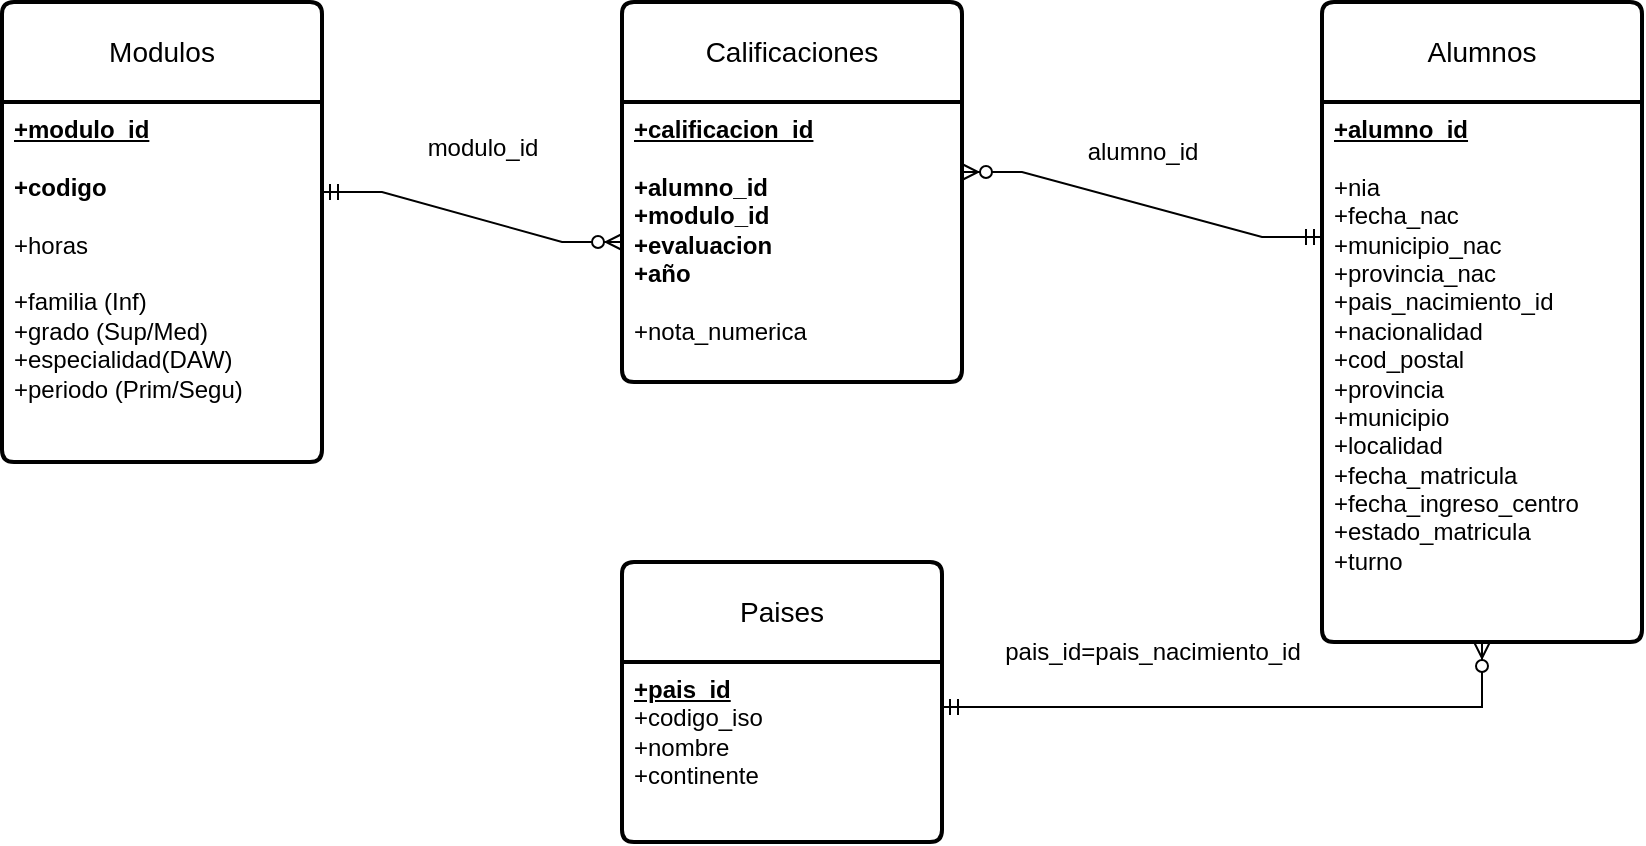 <mxfile version="24.3.0" type="device">
  <diagram id="R2lEEEUBdFMjLlhIrx00" name="Page-1">
    <mxGraphModel dx="2074" dy="1144" grid="1" gridSize="10" guides="1" tooltips="1" connect="1" arrows="1" fold="1" page="1" pageScale="1" pageWidth="850" pageHeight="1100" math="0" shadow="0" extFonts="Permanent Marker^https://fonts.googleapis.com/css?family=Permanent+Marker">
      <root>
        <mxCell id="0" />
        <mxCell id="1" parent="0" />
        <mxCell id="nYPI9ZoJaHFmOhe6Q_kn-4" value="Calificaciones" style="swimlane;childLayout=stackLayout;horizontal=1;startSize=50;horizontalStack=0;rounded=1;fontSize=14;fontStyle=0;strokeWidth=2;resizeParent=0;resizeLast=1;shadow=0;dashed=0;align=center;arcSize=4;whiteSpace=wrap;html=1;" parent="1" vertex="1">
          <mxGeometry x="330" y="20" width="170" height="190" as="geometry" />
        </mxCell>
        <mxCell id="nYPI9ZoJaHFmOhe6Q_kn-5" value="&lt;b&gt;&lt;u&gt;+calificacion_id&lt;br&gt;&lt;/u&gt;&lt;br&gt;&lt;/b&gt;&lt;div&gt;&lt;b&gt;+alumno_id&lt;/b&gt;&lt;div&gt;&lt;b&gt;+modulo_id&lt;br&gt;&lt;/b&gt;&lt;div&gt;&lt;b&gt;+evaluacion&lt;/b&gt;&lt;/div&gt;&lt;/div&gt;&lt;div&gt;&lt;b&gt;+año&lt;/b&gt;&lt;/div&gt;&lt;/div&gt;&lt;div&gt;&lt;b&gt;&lt;br&gt;&lt;/b&gt;&lt;/div&gt;&lt;div&gt;+nota_numerica&lt;/div&gt;" style="align=left;strokeColor=none;fillColor=none;spacingLeft=4;fontSize=12;verticalAlign=top;resizable=0;rotatable=0;part=1;html=1;" parent="nYPI9ZoJaHFmOhe6Q_kn-4" vertex="1">
          <mxGeometry y="50" width="170" height="140" as="geometry" />
        </mxCell>
        <mxCell id="nYPI9ZoJaHFmOhe6Q_kn-6" value="Alumnos" style="swimlane;childLayout=stackLayout;horizontal=1;startSize=50;horizontalStack=0;rounded=1;fontSize=14;fontStyle=0;strokeWidth=2;resizeParent=0;resizeLast=1;shadow=0;dashed=0;align=center;arcSize=4;whiteSpace=wrap;html=1;" parent="1" vertex="1">
          <mxGeometry x="680" y="20" width="160" height="320" as="geometry" />
        </mxCell>
        <mxCell id="nYPI9ZoJaHFmOhe6Q_kn-7" value="&lt;u&gt;&lt;b&gt;+alumno_id&lt;/b&gt;&lt;/u&gt;&lt;div&gt;&lt;u&gt;&lt;b&gt;&lt;br&gt;&lt;/b&gt;&lt;/u&gt;+nia&lt;/div&gt;&lt;div&gt;+fecha_nac&lt;/div&gt;&lt;div&gt;+municipio_nac&lt;/div&gt;&lt;div&gt;+provincia_nac&lt;/div&gt;&lt;div&gt;+pais_nacimiento_id&lt;/div&gt;&lt;div&gt;+nacionalidad&lt;/div&gt;&lt;div&gt;+cod_postal&lt;/div&gt;&lt;div&gt;+provincia&lt;/div&gt;&lt;div&gt;+municipio&lt;/div&gt;&lt;div&gt;+localidad&lt;/div&gt;&lt;div&gt;+fecha_matricula&lt;/div&gt;&lt;div&gt;+fecha_ingreso_centro&lt;/div&gt;&lt;div&gt;+estado_matricula&lt;/div&gt;&lt;div&gt;&lt;span style=&quot;background-color: initial;&quot;&gt;+turno&lt;/span&gt;&lt;br&gt;&lt;/div&gt;" style="align=left;strokeColor=none;fillColor=none;spacingLeft=4;fontSize=12;verticalAlign=top;resizable=0;rotatable=0;part=1;html=1;" parent="nYPI9ZoJaHFmOhe6Q_kn-6" vertex="1">
          <mxGeometry y="50" width="160" height="270" as="geometry" />
        </mxCell>
        <mxCell id="nYPI9ZoJaHFmOhe6Q_kn-8" value="" style="edgeStyle=entityRelationEdgeStyle;fontSize=12;html=1;endArrow=ERzeroToMany;startArrow=ERmandOne;rounded=0;entryX=1;entryY=0.25;entryDx=0;entryDy=0;exitX=0;exitY=0.25;exitDx=0;exitDy=0;" parent="1" source="nYPI9ZoJaHFmOhe6Q_kn-7" target="nYPI9ZoJaHFmOhe6Q_kn-5" edge="1">
          <mxGeometry width="100" height="100" relative="1" as="geometry">
            <mxPoint x="480" y="520" as="sourcePoint" />
            <mxPoint x="580" y="420" as="targetPoint" />
          </mxGeometry>
        </mxCell>
        <mxCell id="nYPI9ZoJaHFmOhe6Q_kn-9" value="Modulos" style="swimlane;childLayout=stackLayout;horizontal=1;startSize=50;horizontalStack=0;rounded=1;fontSize=14;fontStyle=0;strokeWidth=2;resizeParent=0;resizeLast=1;shadow=0;dashed=0;align=center;arcSize=4;whiteSpace=wrap;html=1;" parent="1" vertex="1">
          <mxGeometry x="20" y="20" width="160" height="230" as="geometry" />
        </mxCell>
        <mxCell id="nYPI9ZoJaHFmOhe6Q_kn-10" value="&lt;b&gt;&lt;u&gt;+modulo_id&lt;/u&gt;&lt;/b&gt;&lt;div&gt;&lt;b&gt;&lt;u&gt;&lt;br&gt;&lt;/u&gt;+codigo&lt;/b&gt;&lt;div&gt;&lt;div&gt;&lt;b&gt;&lt;br&gt;&lt;/b&gt;&lt;/div&gt;&lt;div&gt;+horas&lt;/div&gt;&lt;/div&gt;&lt;div&gt;&lt;br&gt;&lt;/div&gt;&lt;div&gt;+familia (Inf)&lt;/div&gt;&lt;div&gt;+grado (Sup/Med)&lt;/div&gt;&lt;div&gt;+especialidad(DAW)&lt;/div&gt;&lt;div&gt;+periodo (Prim/Segu)&lt;/div&gt;&lt;/div&gt;" style="align=left;strokeColor=none;fillColor=none;spacingLeft=4;fontSize=12;verticalAlign=top;resizable=0;rotatable=0;part=1;html=1;" parent="nYPI9ZoJaHFmOhe6Q_kn-9" vertex="1">
          <mxGeometry y="50" width="160" height="180" as="geometry" />
        </mxCell>
        <mxCell id="nYPI9ZoJaHFmOhe6Q_kn-11" value="" style="edgeStyle=entityRelationEdgeStyle;fontSize=12;html=1;endArrow=ERzeroToMany;startArrow=ERmandOne;rounded=0;exitX=1;exitY=0.25;exitDx=0;exitDy=0;entryX=0;entryY=0.5;entryDx=0;entryDy=0;" parent="1" source="nYPI9ZoJaHFmOhe6Q_kn-10" target="nYPI9ZoJaHFmOhe6Q_kn-5" edge="1">
          <mxGeometry width="100" height="100" relative="1" as="geometry">
            <mxPoint x="330" y="410" as="sourcePoint" />
            <mxPoint x="430" y="310" as="targetPoint" />
          </mxGeometry>
        </mxCell>
        <mxCell id="qC9MQ1CKWeiiMSyQXWao-6" value="modulo_id&lt;div&gt;&lt;br&gt;&lt;/div&gt;" style="text;html=1;align=center;verticalAlign=middle;resizable=0;points=[];autosize=1;strokeColor=none;fillColor=none;" parent="1" vertex="1">
          <mxGeometry x="220" y="80" width="80" height="40" as="geometry" />
        </mxCell>
        <mxCell id="qC9MQ1CKWeiiMSyQXWao-7" value="alumno_id" style="text;html=1;align=center;verticalAlign=middle;resizable=0;points=[];autosize=1;strokeColor=none;fillColor=none;" parent="1" vertex="1">
          <mxGeometry x="550" y="80" width="80" height="30" as="geometry" />
        </mxCell>
        <mxCell id="CnJq2KjxtgYFQyhHXtZq-1" value="Paises" style="swimlane;childLayout=stackLayout;horizontal=1;startSize=50;horizontalStack=0;rounded=1;fontSize=14;fontStyle=0;strokeWidth=2;resizeParent=0;resizeLast=1;shadow=0;dashed=0;align=center;arcSize=4;whiteSpace=wrap;html=1;" vertex="1" parent="1">
          <mxGeometry x="330" y="300" width="160" height="140" as="geometry" />
        </mxCell>
        <mxCell id="CnJq2KjxtgYFQyhHXtZq-2" value="&lt;b&gt;&lt;u&gt;+pais_id&lt;br&gt;&lt;/u&gt;&lt;/b&gt;+codigo_iso&lt;br&gt;+nombre&lt;div&gt;+continente&lt;/div&gt;" style="align=left;strokeColor=none;fillColor=none;spacingLeft=4;fontSize=12;verticalAlign=top;resizable=0;rotatable=0;part=1;html=1;" vertex="1" parent="CnJq2KjxtgYFQyhHXtZq-1">
          <mxGeometry y="50" width="160" height="90" as="geometry" />
        </mxCell>
        <mxCell id="CnJq2KjxtgYFQyhHXtZq-4" value="" style="fontSize=12;html=1;endArrow=ERzeroToMany;startArrow=ERmandOne;rounded=0;exitX=1;exitY=0.25;exitDx=0;exitDy=0;edgeStyle=orthogonalEdgeStyle;entryX=0.5;entryY=1;entryDx=0;entryDy=0;" edge="1" parent="1" source="CnJq2KjxtgYFQyhHXtZq-2" target="nYPI9ZoJaHFmOhe6Q_kn-7">
          <mxGeometry width="100" height="100" relative="1" as="geometry">
            <mxPoint x="370" y="290" as="sourcePoint" />
            <mxPoint x="720" y="470" as="targetPoint" />
          </mxGeometry>
        </mxCell>
        <mxCell id="CnJq2KjxtgYFQyhHXtZq-6" value="pais_id=pais_nacimiento_id" style="text;html=1;align=center;verticalAlign=middle;resizable=0;points=[];autosize=1;strokeColor=none;fillColor=none;" vertex="1" parent="1">
          <mxGeometry x="510" y="330" width="170" height="30" as="geometry" />
        </mxCell>
      </root>
    </mxGraphModel>
  </diagram>
</mxfile>
